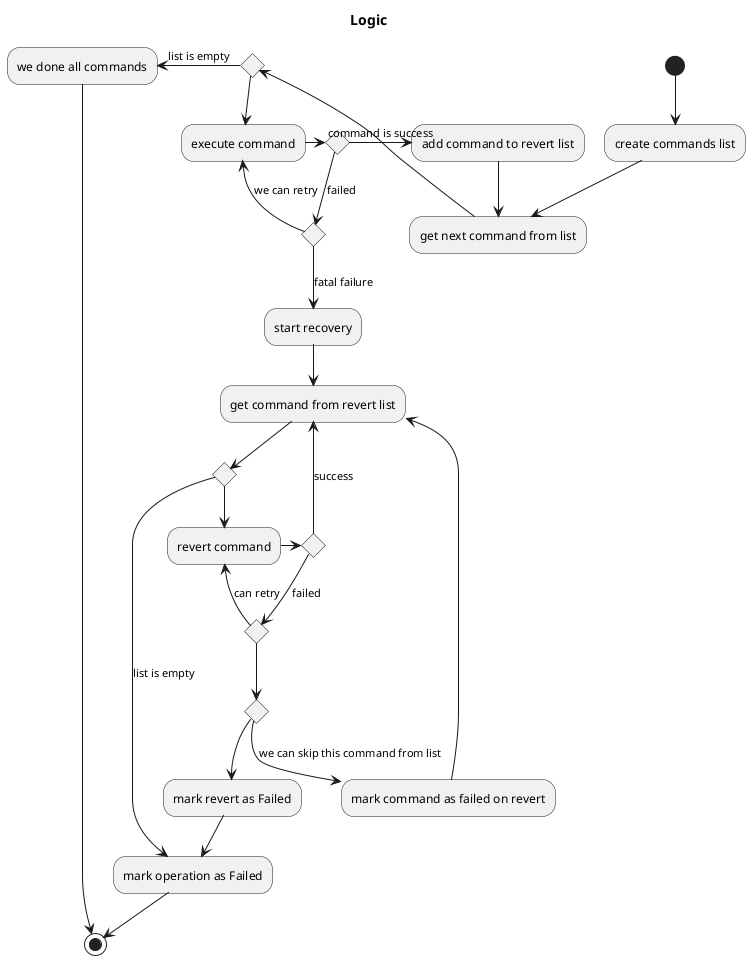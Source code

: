 @startuml

title Logic

(*)  --> "create commands list"
--> "get next command from list" as a_start
-left->if "" then
    -left->[list is empty] we done all commands
    -->(*)
else
    -->"execute command"
    ->if "" then
        ->[command is success]add command to revert list
        --> a_start
    else
        -->[failed]if "" then
            -->[we can retry]"execute command"
        else
            -->[fatal failure]"start recovery" as recovery
        endif
    endif
endif


recovery-->"get command from revert list" as b_start
-->if "" then
    --> [list is empty] "mark operation as Failed"
    -->(*)
else
    -->revert command
    -right->if "" then
        -->[success] b_start
    else
        -->[failed] if "" then
            -->[can retry] revert command
        else
            if "" then
                -->[we can skip this command from list] mark command as failed on revert
                --> b_start
            else
                -->"mark revert as Failed"
                -->"mark operation as Failed"
            endif
        endif
    endif
endif

@enduml